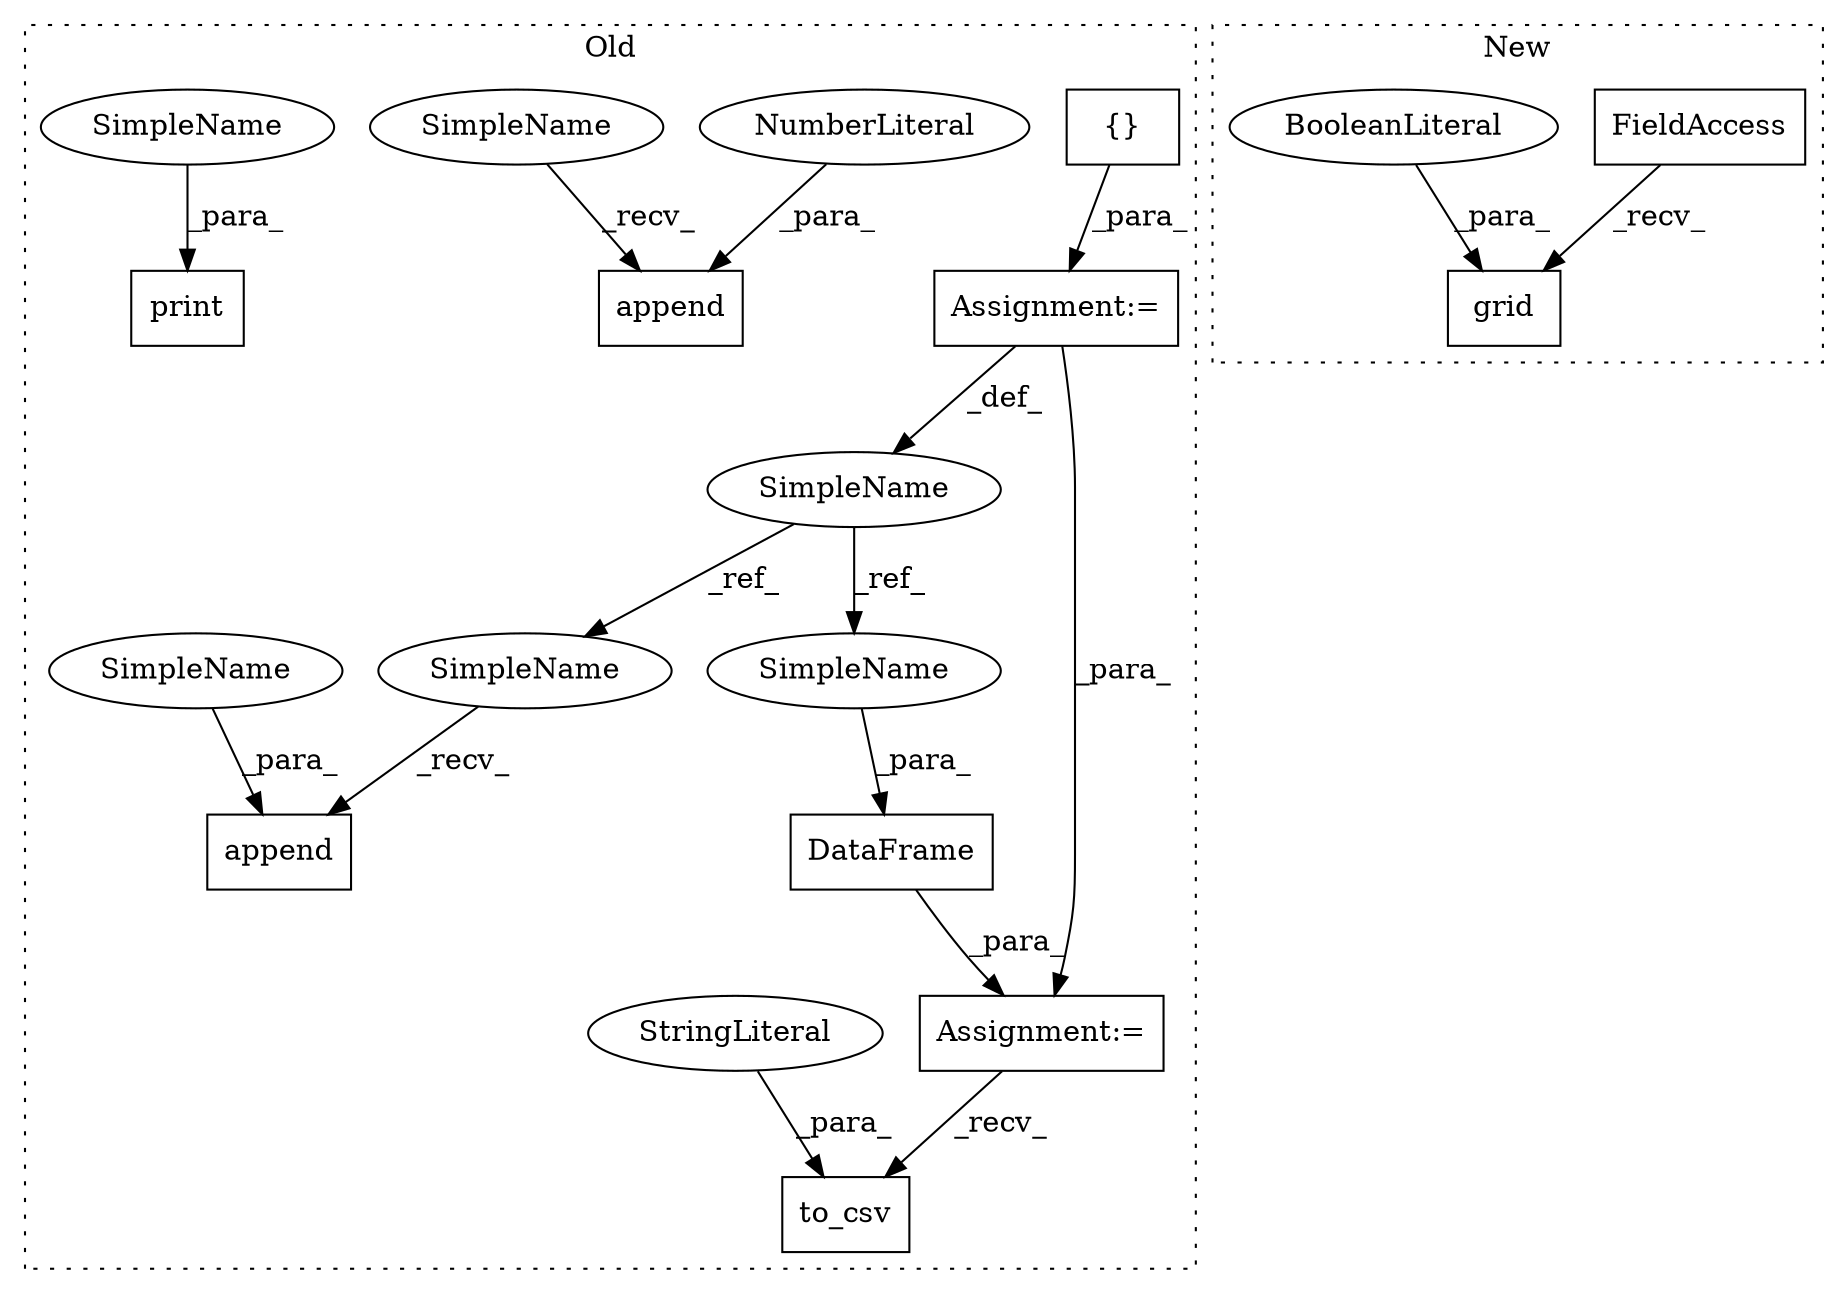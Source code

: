 digraph G {
subgraph cluster0 {
1 [label="append" a="32" s="1568,1587" l="7,1" shape="box"];
3 [label="{}" a="4" s="928" l="2" shape="box"];
4 [label="print" a="32" s="1529,1547" l="6,1" shape="box"];
6 [label="SimpleName" a="42" s="905" l="11" shape="ellipse"];
7 [label="DataFrame" a="32" s="1660,1681" l="10,1" shape="box"];
9 [label="to_csv" a="32" s="1691,1716" l="7,1" shape="box"];
10 [label="Assignment:=" a="7" s="1652" l="1" shape="box"];
11 [label="Assignment:=" a="7" s="916" l="1" shape="box"];
12 [label="StringLiteral" a="45" s="1698" l="18" shape="ellipse"];
13 [label="append" a="32" s="1270,1280" l="7,1" shape="box"];
14 [label="NumberLiteral" a="34" s="1277" l="3" shape="ellipse"];
15 [label="SimpleName" a="42" s="1257" l="12" shape="ellipse"];
16 [label="SimpleName" a="42" s="1575" l="12" shape="ellipse"];
17 [label="SimpleName" a="42" s="1535" l="12" shape="ellipse"];
18 [label="SimpleName" a="42" s="1670" l="11" shape="ellipse"];
19 [label="SimpleName" a="42" s="1556" l="11" shape="ellipse"];
label = "Old";
style="dotted";
}
subgraph cluster1 {
2 [label="grid" a="32" s="1968,1977" l="5,1" shape="box"];
5 [label="FieldAccess" a="22" s="1950" l="17" shape="box"];
8 [label="BooleanLiteral" a="9" s="1973" l="4" shape="ellipse"];
label = "New";
style="dotted";
}
3 -> 11 [label="_para_"];
5 -> 2 [label="_recv_"];
6 -> 19 [label="_ref_"];
6 -> 18 [label="_ref_"];
7 -> 10 [label="_para_"];
8 -> 2 [label="_para_"];
10 -> 9 [label="_recv_"];
11 -> 10 [label="_para_"];
11 -> 6 [label="_def_"];
12 -> 9 [label="_para_"];
14 -> 13 [label="_para_"];
15 -> 13 [label="_recv_"];
16 -> 1 [label="_para_"];
17 -> 4 [label="_para_"];
18 -> 7 [label="_para_"];
19 -> 1 [label="_recv_"];
}